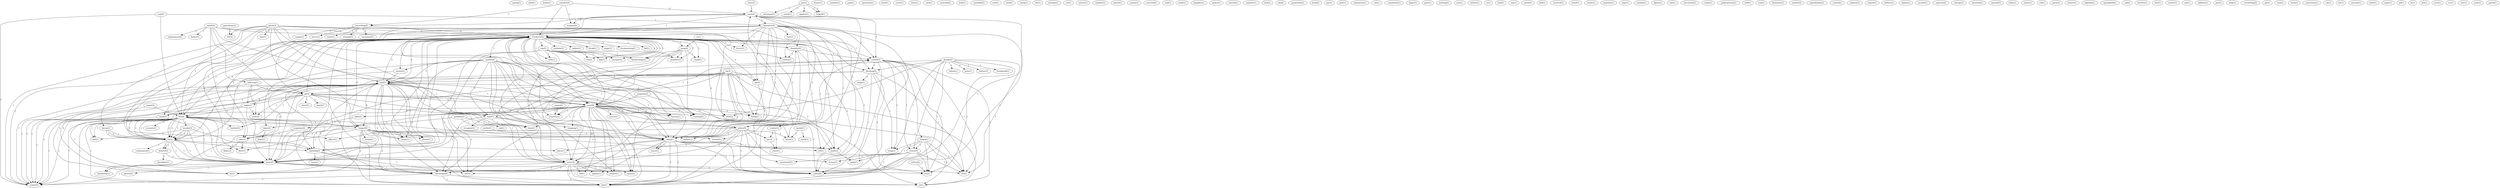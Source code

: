 digraph G {
  spring [ label="spring(1)" ];
  shell [ label="shell(1)" ];
  define [ label="define(1)" ];
  carry [ label="carry(1)" ];
  hammer [ label="hammer(10)" ];
  something [ label="something(6)" ];
  revolver [ label="revolver(22)" ];
  chamber [ label="chamber(4)" ];
  semi [ label="semi(9)" ];
  cocked [ label="cocked(3)" ];
  weapon [ label="weapon(2)" ];
  safety [ label="safety(8)" ];
  fire [ label="fire(4)" ];
  scenario [ label="scenario(1)" ];
  realized [ label="realized(1)" ];
  trigger [ label="trigger(8)" ];
  wonder [ label="wonder(2)" ];
  hit [ label="hit(2)" ];
  hit [ label="hit(1)" ];
  anything [ label="anything(5)" ];
  hit [ label="hit(2)" ];
  gun [ label="gun(10)" ];
  action [ label="action(5)" ];
  find [ label="find(1)" ];
  don [ label="don(1)" ];
  problem [ label="problem(2)" ];
  magazine [ label="magazine(4)" ];
  job [ label="job(1)" ];
  clear [ label="clear(2)" ];
  cock [ label="cock(2)" ];
  fire [ label="fire(4)" ];
  put [ label="put(1)" ];
  statement [ label="statement(1)" ];
  worth [ label="worth(1)" ];
  applies [ label="applies(1)" ];
  looked [ label="looked(1)" ];
  frame [ label="frame(1)" ];
  number [ label="number(1)" ];
  junk [ label="junk(1)" ];
  operation [ label="operation(1)" ];
  foot [ label="foot(1)" ];
  go [ label="go(6)" ];
  round [ label="round(1)" ];
  point [ label="point(3)" ];
  set [ label="set(1)" ];
  pin [ label="pin(2)" ];
  remind [ label="remind(1)" ];
  round [ label="round(7)" ];
  take [ label="take(3)" ];
  firing [ label="firing(2)" ];
  blew [ label="blew(1)" ];
  motion [ label="motion(1)" ];
  driver [ label="driver(1)" ];
  advantage [ label="advantage(6)" ];
  vs [ label="vs(1)" ];
  gang [ label="gang(4)" ];
  duck [ label="duck(1)" ];
  cover [ label="cover(1)" ];
  speed [ label="speed(5)" ];
  followup [ label="followup(1)" ];
  time [ label="time(7)" ];
  employment [ label="employment(2)" ];
  shot [ label="shot(2)" ];
  loader [ label="loader(1)" ];
  magnum [ label="magnum(2)" ];
  crooks [ label="crooks(1)" ];
  close [ label="close(1)" ];
  card [ label="card(1)" ];
  target [ label="target(2)" ];
  switched [ label="switched(1)" ];
  hold [ label="hold(1)" ];
  unloaded [ label="unloaded(1)" ];
  rock [ label="rock(1)" ];
  seek [ label="seek(1)" ];
  bring [ label="bring(1)" ];
  consider [ label="consider(3)" ];
  carry [ label="carry(2)" ];
  cdc [ label="cdc(1)" ];
  pull [ label="pull(5)" ];
  rotate [ label="rotate(1)" ];
  doesn [ label="doesn(1)" ];
  try [ label="try(1)" ];
  attempt [ label="attempt(1)" ];
  car [ label="car(1)" ];
  nature [ label="nature(1)" ];
  cylinder [ label="cylinder(1)" ];
  article [ label="article(1)" ];
  enemy [ label="enemy(1)" ];
  single [ label="single(1)" ];
  mode [ label="mode(2)" ];
  material [ label="material(1)" ];
  timer [ label="timer(1)" ];
  criminal [ label="criminal(1)" ];
  encounter [ label="encounter(1)" ];
  supply [ label="supply(1)" ];
  nerve [ label="nerve(1)" ];
  raid [ label="raid(1)" ];
  trade [ label="trade(1)" ];
  hangfire [ label="hangfire(1)" ];
  place [ label="place(1)" ];
  shoot [ label="shoot(1)" ];
  auto [ label="auto(14)" ];
  lunch [ label="lunch(1)" ];
  see [ label="see(1)" ];
  makes [ label="makes(1)" ];
  glock [ label="glock(3)" ];
  haven [ label="haven(2)" ];
  type [ label="type(1)" ];
  police [ label="police(9)" ];
  shooting [ label="shooting(4)" ];
  officer [ label="officer(1)" ];
  pull [ label="pull(2)" ];
  city [ label="city(2)" ];
  started [ label="started(1)" ];
  requires [ label="requires(1)" ];
  misfire [ label="misfire(4)" ];
  couple [ label="couple(1)" ];
  misfires [ label="misfires(1)" ];
  cop [ label="cop(3)" ];
  caliber [ label="caliber(1)" ];
  break [ label="break(1)" ];
  member [ label="member(1)" ];
  disadvantage [ label="disadvantage(1)" ];
  angle [ label="angle(1)" ];
  incorporating [ label="incorporating(1)" ];
  rack [ label="rack(1)" ];
  riot [ label="riot(2)" ];
  factory [ label="factory(1)" ];
  fall [ label="fall(1)" ];
  training [ label="training(4)" ];
  shotgun [ label="shotgun(1)" ];
  means [ label="means(2)" ];
  hand [ label="hand(3)" ];
  situation [ label="situation(3)" ];
  hip [ label="hip(1)" ];
  coat [ label="coat(1)" ];
  ammo [ label="ammo(2)" ];
  thumb [ label="thumb(1)" ];
  design [ label="design(2)" ];
  defeat [ label="defeat(1)" ];
  gets [ label="gets(1)" ];
  holster [ label="holster(1)" ];
  thumbreak [ label="thumbreak(1)" ];
  strap [ label="strap(1)" ];
  course [ label="course(3)" ];
  lot [ label="lot(2)" ];
  require [ label="require(1)" ];
  takes [ label="takes(2)" ];
  lack [ label="lack(2)" ];
  edu [ label="edu(4)" ];
  proportion [ label="proportion(1)" ];
  burst [ label="burst(1)" ];
  make [ label="make(1)" ];
  book [ label="book(2)" ];
  pay [ label="pay(1)" ];
  post [ label="post(1)" ];
  thompson [ label="thompson(1)" ];
  cnn [ label="cnn(1)" ];
  complexity [ label="complexity(1)" ];
  finger [ label="finger(1)" ];
  goes [ label="goes(1)" ];
  nothing [ label="nothing(2)" ];
  use [ label="use(3)" ];
  crime [ label="crime(1)" ];
  man [ label="man(1)" ];
  failure [ label="failure(1)" ];
  et [ label="et(1)" ];
  da [ label="da(3)" ];
  sa [ label="sa(1)" ];
  lead [ label="lead(1)" ];
  day [ label="day(1)" ];
  pistol [ label="pistol(1)" ];
  bull [ label="bull(1)" ];
  received [ label="received(1)" ];
  stand [ label="stand(1)" ];
  rocket [ label="rocket(1)" ];
  majority [ label="majority(1)" ];
  nope [ label="nope(1)" ];
  worked [ label="worked(1)" ];
  figure [ label="figure(1)" ];
  combination [ label="combination(1)" ];
  shooter [ label="shooter(2)" ];
  rule [ label="rule(1)" ];
  discussion [ label="discussion(1)" ];
  realm [ label="realm(1)" ];
  street [ label="street(1)" ];
  know [ label="know(1)" ];
  slide [ label="slide(2)" ];
  stopping [ label="stopping(1)" ];
  roll [ label="roll(1)" ];
  quality [ label="quality(1)" ];
  spokesperson [ label="spokesperson(1)" ];
  recognize [ label="recognize(1)" ];
  prefer [ label="prefer(1)" ];
  heftier [ label="heftier(1)" ];
  batf [ label="batf(1)" ];
  com [ label="com(1)" ];
  access [ label="access(1)" ];
  mentioned [ label="mentioned(1)" ];
  firepower [ label="firepower(1)" ];
  ayoob [ label="ayoob(1)" ];
  check [ label="check(1)" ];
  anyone [ label="anyone(2)" ];
  speedloader [ label="speedloader(1)" ];
  control [ label="control(1)" ];
  military [ label="military(1)" ];
  locked [ label="locked(1)" ];
  regard [ label="regard(1)" ];
  defines [ label="defines(1)" ];
  obplea [ label="obplea(1)" ];
  ascribe [ label="ascribe(1)" ];
  capacity [ label="capacity(2)" ];
  chicago [ label="chicago(1)" ];
  attention [ label="attention(1)" ];
  massad [ label="massad(1)" ];
  looks [ label="looks(1)" ];
  clears [ label="clears(1)" ];
  colt [ label="colt(1)" ];
  jason [ label="jason(1)" ];
  range [ label="range(1)" ];
  hunter [ label="hunter(1)" ];
  flame [ label="flame(2)" ];
  highway [ label="highway(1)" ];
  springfield [ label="springfield(1)" ];
  cad [ label="cad(2)" ];
  beretta [ label="beretta(1)" ];
  state [ label="state(3)" ];
  seems [ label="seems(2)" ];
  dud [ label="dud(1)" ];
  taurus [ label="taurus(1)" ];
  cim [ label="cim(1)" ];
  addition [ label="addition(1)" ];
  jam [ label="jam(1)" ];
  whip [ label="whip(1)" ];
  hose [ label="hose(1)" ];
  put [ label="put(1)" ];
  everything [ label="everything(2)" ];
  discipline [ label="discipline(1)" ];
  qie [ label="qie(1)" ];
  rinn [ label="rinn(1)" ];
  work [ label="work(1)" ];
  university [ label="university(1)" ];
  cae [ label="cae(1)" ];
  fox [ label="fox(1)" ];
  learn [ label="learn(1)" ];
  familiarity [ label="familiarity(1)" ];
  gatech [ label="gatech(2)" ];
  security [ label="security(1)" ];
  patrolman [ label="patrolman(2)" ];
  habit [ label="habit(1)" ];
  ruger [ label="ruger(1)" ];
  jaf [ label="jaf(1)" ];
  tx [ label="tx(1)" ];
  writes [ label="writes(2)" ];
  list [ label="list(1)" ];
  turn [ label="turn(1)" ];
  vcr [ label="vcr(1)" ];
  rate [ label="rate(1)" ];
  yeah [ label="yeah(1)" ];
  patrol [ label="patrol(1)" ];
  carry -> hammer [ label="1" ];
  carry -> something [ label="1" ];
  carry -> revolver [ label="1" ];
  carry -> chamber [ label="1" ];
  carry -> semi [ label="1" ];
  carry -> cocked [ label="1" ];
  carry -> weapon [ label="2" ];
  carry -> safety [ label="1" ];
  fire -> scenario [ label="1" ];
  fire -> realized [ label="1" ];
  fire -> revolver [ label="1" ];
  fire -> trigger [ label="1" ];
  fire -> wonder [ label="1" ];
  fire -> hit [ label="2" ];
  fire -> hit [ label="2" ];
  fire -> anything [ label="1" ];
  fire -> hit [ label="2" ];
  fire -> gun [ label="1" ];
  fire -> action [ label="1" ];
  fire -> find [ label="1" ];
  fire -> don [ label="1" ];
  problem -> magazine [ label="1" ];
  problem -> job [ label="1" ];
  problem -> clear [ label="1" ];
  cock -> hammer [ label="1" ];
  cock -> fire [ label="1" ];
  cock -> action [ label="1" ];
  put -> statement [ label="1" ];
  put -> worth [ label="1" ];
  put -> applies [ label="1" ];
  put -> looked [ label="1" ];
  hammer -> foot [ label="2" ];
  hammer -> go [ label="1" ];
  hammer -> revolver [ label="1" ];
  hammer -> round [ label="2" ];
  hammer -> point [ label="1" ];
  hammer -> set [ label="1" ];
  hammer -> pin [ label="2" ];
  hammer -> remind [ label="2" ];
  hammer -> round [ label="2" ];
  hammer -> cocked [ label="1" ];
  hammer -> take [ label="2" ];
  hammer -> firing [ label="2" ];
  hammer -> blew [ label="2" ];
  hammer -> motion [ label="1" ];
  hammer -> safety [ label="2" ];
  hammer -> driver [ label="1" ];
  hammer -> advantage [ label="1" ];
  hammer -> don [ label="1" ];
  vs -> gang [ label="1" ];
  speed -> followup [ label="1" ];
  speed -> go [ label="1" ];
  speed -> revolver [ label="3" ];
  speed -> time [ label="1" ];
  speed -> employment [ label="2" ];
  speed -> shot [ label="1" ];
  speed -> loader [ label="1" ];
  speed -> take [ label="1" ];
  magnum -> crooks [ label="1" ];
  magnum -> semi [ label="1" ];
  target -> fire [ label="1" ];
  target -> action [ label="1" ];
  consider -> something [ label="1" ];
  consider -> revolver [ label="1" ];
  consider -> weapon [ label="2" ];
  consider -> carry [ label="2" ];
  pull -> realized [ label="1" ];
  pull -> go [ label="3" ];
  pull -> revolver [ label="2" ];
  pull -> trigger [ label="6" ];
  pull -> round [ label="3" ];
  pull -> point [ label="2" ];
  pull -> fire [ label="2" ];
  pull -> rotate [ label="1" ];
  pull -> round [ label="3" ];
  pull -> gun [ label="1" ];
  pull -> doesn [ label="1" ];
  pull -> advantage [ label="2" ];
  pull -> action [ label="1" ];
  pull -> try [ label="2" ];
  pull -> don [ label="2" ];
  followup -> go [ label="1" ];
  followup -> single [ label="1" ];
  followup -> mode [ label="1" ];
  followup -> action [ label="1" ];
  something -> timer [ label="1" ];
  something -> revolver [ label="1" ];
  something -> criminal [ label="1" ];
  something -> encounter [ label="1" ];
  something -> supply [ label="1" ];
  something -> nerve [ label="1" ];
  go -> revolver [ label="1" ];
  go -> single [ label="1" ];
  go -> mode [ label="1" ];
  go -> point [ label="1" ];
  go -> place [ label="2" ];
  go -> shoot [ label="1" ];
  go -> semi [ label="1" ];
  go -> time [ label="1" ];
  go -> take [ label="1" ];
  go -> auto [ label="1" ];
  go -> lunch [ label="1" ];
  go -> action [ label="1" ];
  go -> see [ label="1" ];
  glock -> revolver [ label="1" ];
  glock -> trigger [ label="1" ];
  glock -> fire [ label="1" ];
  glock -> haven [ label="1" ];
  glock -> type [ label="1" ];
  glock -> semi [ label="1" ];
  glock -> police [ label="1" ];
  glock -> shooting [ label="1" ];
  glock -> officer [ label="1" ];
  glock -> auto [ label="1" ];
  glock -> pull [ label="1" ];
  glock -> action [ label="1" ];
  glock -> city [ label="1" ];
  revolver -> trigger [ label="4" ];
  revolver -> misfire [ label="1" ];
  revolver -> round [ label="2" ];
  revolver -> point [ label="1" ];
  revolver -> gang [ label="1" ];
  revolver -> couple [ label="1" ];
  revolver -> misfires [ label="1" ];
  revolver -> cop [ label="1" ];
  revolver -> fire [ label="2" ];
  revolver -> caliber [ label="1" ];
  revolver -> break [ label="1" ];
  revolver -> member [ label="1" ];
  revolver -> disadvantage [ label="1" ];
  revolver -> chamber [ label="1" ];
  revolver -> angle [ label="1" ];
  revolver -> rotate [ label="1" ];
  revolver -> incorporating [ label="1" ];
  revolver -> rack [ label="1" ];
  revolver -> set [ label="1" ];
  revolver -> hit [ label="1" ];
  revolver -> pin [ label="2" ];
  revolver -> semi [ label="5" ];
  revolver -> round [ label="2" ];
  revolver -> cocked [ label="1" ];
  revolver -> shooting [ label="1" ];
  revolver -> riot [ label="1" ];
  revolver -> factory [ label="1" ];
  revolver -> fall [ label="1" ];
  revolver -> hit [ label="1" ];
  revolver -> firing [ label="2" ];
  revolver -> training [ label="1" ];
  revolver -> shotgun [ label="1" ];
  revolver -> means [ label="1" ];
  revolver -> hand [ label="1" ];
  revolver -> situation [ label="1" ];
  revolver -> hip [ label="1" ];
  revolver -> anything [ label="1" ];
  revolver -> hit [ label="1" ];
  revolver -> auto [ label="4" ];
  revolver -> motion [ label="1" ];
  revolver -> pull [ label="3" ];
  revolver -> safety [ label="2" ];
  revolver -> coat [ label="1" ];
  revolver -> ammo [ label="1" ];
  revolver -> driver [ label="1" ];
  revolver -> advantage [ label="1" ];
  revolver -> action [ label="1" ];
  trigger -> round [ label="3" ];
  trigger -> point [ label="2" ];
  trigger -> fire [ label="1" ];
  trigger -> rotate [ label="1" ];
  trigger -> thumb [ label="1" ];
  trigger -> remind [ label="1" ];
  trigger -> round [ label="3" ];
  trigger -> take [ label="1" ];
  trigger -> blew [ label="1" ];
  trigger -> gun [ label="1" ];
  trigger -> doesn [ label="1" ];
  trigger -> advantage [ label="2" ];
  trigger -> try [ label="2" ];
  trigger -> don [ label="2" ];
  single -> mode [ label="1" ];
  single -> fire [ label="1" ];
  single -> hand [ label="1" ];
  single -> gun [ label="1" ];
  single -> pull [ label="1" ];
  design -> defeat [ label="1" ];
  design -> gets [ label="1" ];
  design -> holster [ label="1" ];
  design -> thumbreak [ label="1" ];
  design -> shot [ label="1" ];
  design -> shooting [ label="1" ];
  design -> strap [ label="1" ];
  design -> course [ label="1" ];
  design -> gun [ label="1" ];
  design -> safety [ label="1" ];
  design -> see [ label="1" ];
  design -> lot [ label="1" ];
  misfire -> round [ label="1" ];
  misfire -> rotate [ label="1" ];
  misfire -> semi [ label="1" ];
  misfire -> time [ label="2" ];
  misfire -> round [ label="1" ];
  misfire -> factory [ label="1" ];
  misfire -> clear [ label="1" ];
  misfire -> means [ label="1" ];
  misfire -> auto [ label="1" ];
  misfire -> require [ label="1" ];
  misfire -> takes [ label="1" ];
  misfire -> pull [ label="1" ];
  misfire -> ammo [ label="1" ];
  round -> point [ label="2" ];
  round -> place [ label="1" ];
  round -> fire [ label="1" ];
  round -> chamber [ label="1" ];
  round -> set [ label="1" ];
  round -> burst [ label="1" ];
  round -> safety [ label="1" ];
  round -> advantage [ label="2" ];
  round -> don [ label="2" ];
  point -> make [ label="1" ];
  gang -> couple [ label="1" ];
  gang -> member [ label="1" ];
  gang -> disadvantage [ label="1" ];
  gang -> semi [ label="1" ];
  gang -> training [ label="1" ];
  gang -> auto [ label="1" ];
  gang -> coat [ label="1" ];
  wonder -> hit [ label="1" ];
  wonder -> hit [ label="1" ];
  wonder -> anything [ label="1" ];
  wonder -> hit [ label="1" ];
  wonder -> gun [ label="1" ];
  wonder -> find [ label="1" ];
  cop -> member [ label="1" ];
  cop -> disadvantage [ label="1" ];
  cop -> rack [ label="1" ];
  cop -> semi [ label="1" ];
  cop -> riot [ label="1" ];
  cop -> training [ label="1" ];
  cop -> shotgun [ label="1" ];
  cop -> hip [ label="1" ];
  cop -> anything [ label="1" ];
  cop -> auto [ label="1" ];
  cop -> coat [ label="1" ];
  fire -> hit [ label="2" ];
  fire -> hit [ label="2" ];
  fire -> anything [ label="1" ];
  fire -> hit [ label="2" ];
  fire -> gun [ label="1" ];
  fire -> action [ label="1" ];
  fire -> find [ label="1" ];
  fire -> don [ label="1" ];
  crooks -> use [ label="1" ];
  crooks -> crime [ label="1" ];
  haven -> hit [ label="1" ];
  haven -> hit [ label="1" ];
  haven -> hit [ label="1" ];
  da -> pin [ label="1" ];
  da -> round [ label="1" ];
  da -> shot [ label="1" ];
  da -> firing [ label="1" ];
  da -> situation [ label="1" ];
  da -> auto [ label="2" ];
  da -> pull [ label="1" ];
  da -> advantage [ label="1" ];
  da -> try [ label="1" ];
  da -> sa [ label="1" ];
  da -> don [ label="1" ];
  chamber -> round [ label="1" ];
  chamber -> cocked [ label="1" ];
  chamber -> motion [ label="1" ];
  chamber -> safety [ label="3" ];
  hit -> combination [ label="1" ];
  hit -> anything [ label="1" ];
  hit -> shooter [ label="1" ];
  hit -> gun [ label="1" ];
  pin -> round [ label="1" ];
  semi -> time [ label="1" ];
  semi -> round [ label="3" ];
  semi -> police [ label="1" ];
  semi -> shot [ label="1" ];
  semi -> street [ label="1" ];
  semi -> cocked [ label="1" ];
  semi -> factory [ label="1" ];
  semi -> firing [ label="1" ];
  semi -> know [ label="1" ];
  semi -> training [ label="2" ];
  semi -> clear [ label="1" ];
  semi -> situation [ label="1" ];
  semi -> auto [ label="12" ];
  semi -> slide [ label="1" ];
  semi -> require [ label="1" ];
  semi -> stopping [ label="1" ];
  semi -> gun [ label="1" ];
  semi -> pull [ label="1" ];
  semi -> safety [ label="2" ];
  semi -> ammo [ label="2" ];
  semi -> advantage [ label="1" ];
  semi -> roll [ label="1" ];
  semi -> try [ label="1" ];
  semi -> sa [ label="1" ];
  semi -> don [ label="1" ];
  semi -> quality [ label="1" ];
  time -> recognize [ label="2" ];
  time -> police [ label="1" ];
  time -> clear [ label="2" ];
  time -> stopping [ label="1" ];
  time -> gun [ label="1" ];
  prefer -> heftier [ label="1" ];
  round -> burst [ label="1" ];
  round -> safety [ label="1" ];
  round -> advantage [ label="2" ];
  round -> don [ label="2" ];
  police -> cocked [ label="1" ];
  police -> use [ label="2" ];
  police -> officer [ label="1" ];
  police -> know [ label="2" ];
  police -> auto [ label="1" ];
  police -> carry [ label="1" ];
  police -> gun [ label="1" ];
  police -> safety [ label="1" ];
  police -> access [ label="1" ];
  police -> heftier [ label="1" ];
  police -> don [ label="1" ];
  police -> mentioned [ label="1" ];
  ayoob -> know [ label="1" ];
  ayoob -> check [ label="1" ];
  cocked -> shooting [ label="1" ];
  cocked -> locked [ label="2" ];
  cocked -> strap [ label="1" ];
  cocked -> course [ label="1" ];
  cocked -> gun [ label="1" ];
  cocked -> safety [ label="3" ];
  cocked -> sa [ label="1" ];
  cocked -> see [ label="1" ];
  cocked -> lot [ label="1" ];
  use -> crime [ label="1" ];
  magazine -> take [ label="1" ];
  magazine -> gun [ label="1" ];
  shooting -> strap [ label="1" ];
  shooting -> range [ label="2" ];
  shooting -> pull [ label="1" ];
  shooting -> safety [ label="1" ];
  shooting -> action [ label="1" ];
  shooting -> see [ label="1" ];
  shooting -> lot [ label="1" ];
  take -> blew [ label="1" ];
  take -> flame [ label="1" ];
  hit -> anything [ label="1" ];
  hit -> shooter [ label="1" ];
  hit -> gun [ label="1" ];
  locked -> strap [ label="1" ];
  locked -> course [ label="1" ];
  locked -> gun [ label="1" ];
  locked -> sa [ label="1" ];
  locked -> see [ label="1" ];
  locked -> lot [ label="1" ];
  know -> carry [ label="1" ];
  state -> carry [ label="1" ];
  seems -> situation [ label="1" ];
  means -> gun [ label="1" ];
  means -> pull [ label="1" ];
  hand -> gun [ label="1" ];
  hand -> pull [ label="1" ];
  hand -> action [ label="1" ];
  anything -> auto [ label="1" ];
  anything -> hose [ label="1" ];
  anything -> coat [ label="1" ];
  put -> looked [ label="1" ];
  shooter -> gun [ label="1" ];
  shooter -> discipline [ label="1" ];
  hit -> gun [ label="1" ];
  auto -> require [ label="1" ];
  auto -> pull [ label="1" ];
  auto -> safety [ label="1" ];
  auto -> coat [ label="1" ];
  auto -> ammo [ label="2" ];
  auto -> advantage [ label="1" ];
  auto -> roll [ label="1" ];
  auto -> try [ label="1" ];
  auto -> sa [ label="1" ];
  auto -> don [ label="1" ];
  auto -> quality [ label="1" ];
  slide -> takes [ label="1" ];
  course -> make [ label="1" ];
  course -> safety [ label="1" ];
  course -> access [ label="1" ];
  course -> don [ label="1" ];
  course -> see [ label="1" ];
  course -> lot [ label="1" ];
  course -> mentioned [ label="1" ];
  carry -> safety [ label="1" ];
  takes -> learn [ label="1" ];
  takes -> familiarity [ label="1" ];
  gun -> safety [ label="1" ];
  gun -> familiarity [ label="1" ];
  gun -> action [ label="1" ];
  gun -> gatech [ label="1" ];
  gun -> see [ label="1" ];
  gun -> lot [ label="1" ];
  patrolman -> city [ label="1" ];
  pull -> doesn [ label="1" ];
  pull -> advantage [ label="2" ];
  pull -> action [ label="1" ];
  pull -> try [ label="2" ];
  pull -> don [ label="2" ];
  advantage -> action [ label="1" ];
  advantage -> sa [ label="2" ];
  advantage -> don [ label="1" ];
  writes -> lot [ label="1" ];
}
